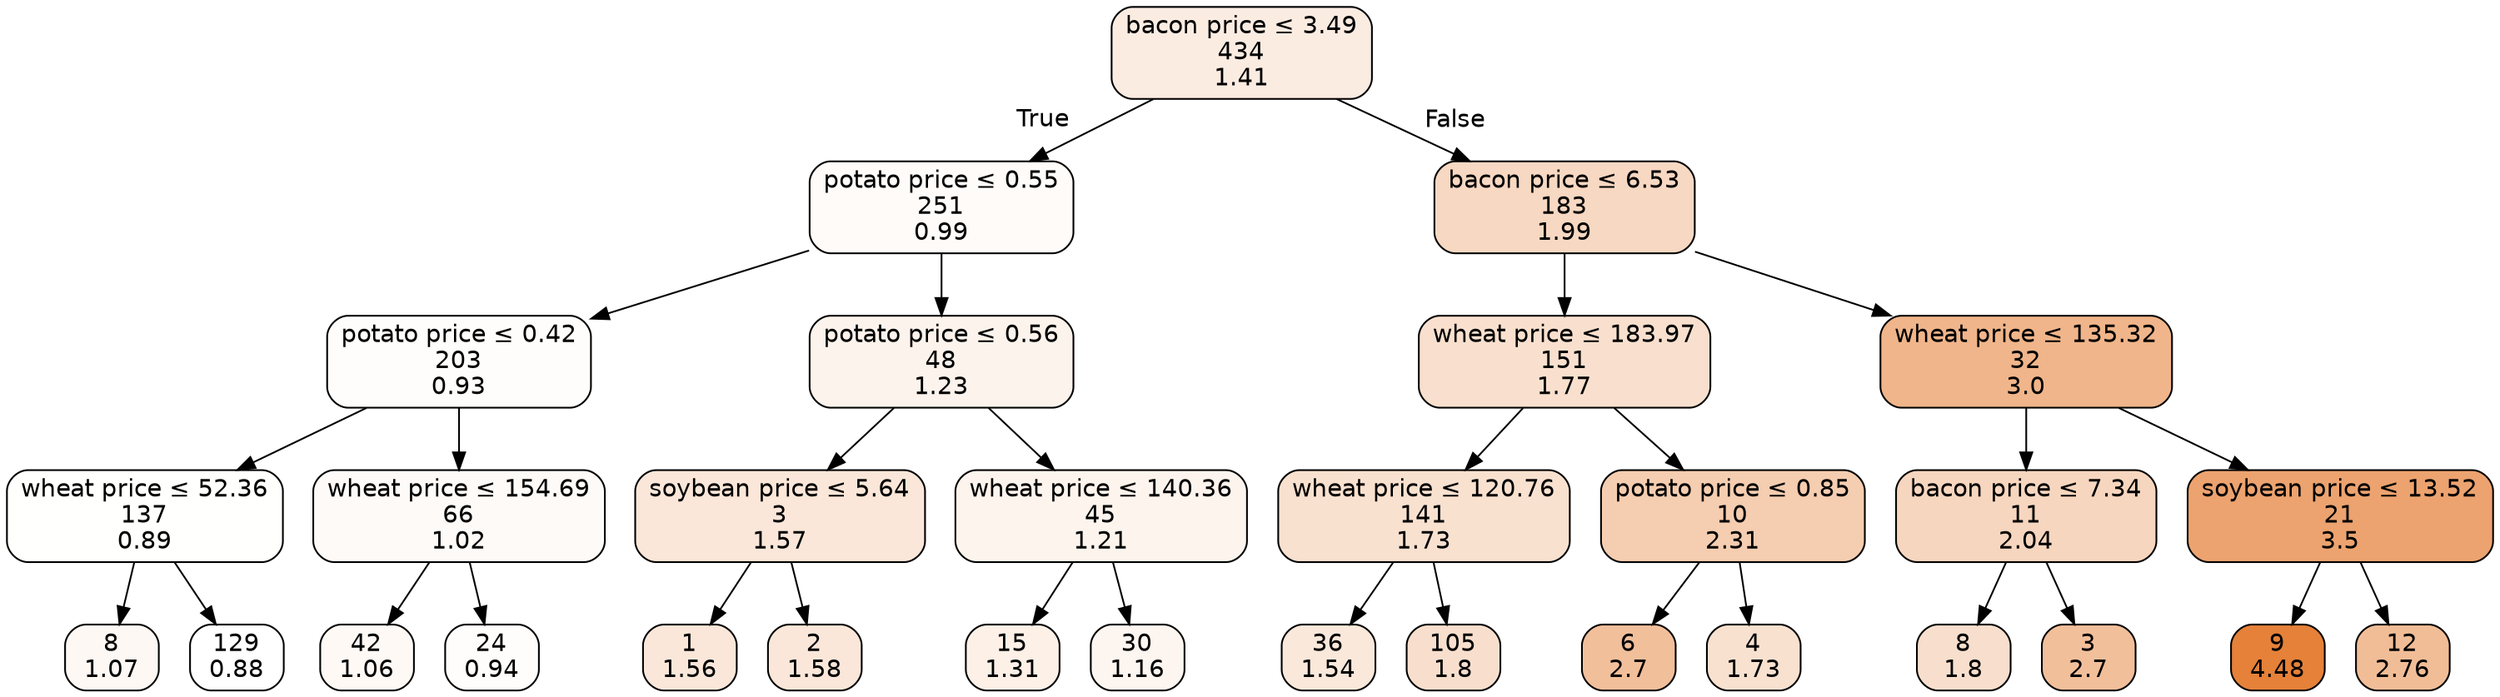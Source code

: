 digraph Tree {
node [shape=box, style="filled, rounded", color="black", fontname="helvetica"] ;
edge [fontname="helvetica"] ;
0 [label=<bacon price &le; 3.49<br/>434<br/>1.41>, fillcolor="#fbece2"] ;
1 [label=<potato price &le; 0.55<br/>251<br/>0.99>, fillcolor="#fefbf9"] ;
0 -> 1 [labeldistance=2.5, labelangle=45, headlabel="True"] ;
2 [label=<potato price &le; 0.42<br/>203<br/>0.93>, fillcolor="#fffdfc"] ;
1 -> 2 ;
3 [label=<wheat price &le; 52.36<br/>137<br/>0.89>, fillcolor="#fffffe"] ;
2 -> 3 ;
4 [label=<8<br/>1.07>, fillcolor="#fef8f5"] ;
3 -> 4 ;
5 [label=<129<br/>0.88>, fillcolor="#ffffff"] ;
3 -> 5 ;
6 [label=<wheat price &le; 154.69<br/>66<br/>1.02>, fillcolor="#fefaf7"] ;
2 -> 6 ;
7 [label=<42<br/>1.06>, fillcolor="#fef9f5"] ;
6 -> 7 ;
8 [label=<24<br/>0.94>, fillcolor="#fffdfc"] ;
6 -> 8 ;
9 [label=<potato price &le; 0.56<br/>48<br/>1.23>, fillcolor="#fcf3ec"] ;
1 -> 9 ;
10 [label=<soybean price &le; 5.64<br/>3<br/>1.57>, fillcolor="#fae7d9"] ;
9 -> 10 ;
11 [label=<1<br/>1.56>, fillcolor="#fae7da"] ;
10 -> 11 ;
12 [label=<2<br/>1.58>, fillcolor="#fae7d9"] ;
10 -> 12 ;
13 [label=<wheat price &le; 140.36<br/>45<br/>1.21>, fillcolor="#fdf4ed"] ;
9 -> 13 ;
14 [label=<15<br/>1.31>, fillcolor="#fcf0e7"] ;
13 -> 14 ;
15 [label=<30<br/>1.16>, fillcolor="#fdf5f0"] ;
13 -> 15 ;
16 [label=<bacon price &le; 6.53<br/>183<br/>1.99>, fillcolor="#f7d8c2"] ;
0 -> 16 [labeldistance=2.5, labelangle=-45, headlabel="False"] ;
17 [label=<wheat price &le; 183.97<br/>151<br/>1.77>, fillcolor="#f9e0ce"] ;
16 -> 17 ;
18 [label=<wheat price &le; 120.76<br/>141<br/>1.73>, fillcolor="#f9e1d0"] ;
17 -> 18 ;
19 [label=<36<br/>1.54>, fillcolor="#fae8db"] ;
18 -> 19 ;
20 [label=<105<br/>1.8>, fillcolor="#f8dfcd"] ;
18 -> 20 ;
21 [label=<potato price &le; 0.85<br/>10<br/>2.31>, fillcolor="#f5cdb0"] ;
17 -> 21 ;
22 [label=<6<br/>2.7>, fillcolor="#f2bf9b"] ;
21 -> 22 ;
23 [label=<4<br/>1.73>, fillcolor="#f9e1d0"] ;
21 -> 23 ;
24 [label=<wheat price &le; 135.32<br/>32<br/>3.0>, fillcolor="#f0b58a"] ;
16 -> 24 ;
25 [label=<bacon price &le; 7.34<br/>11<br/>2.04>, fillcolor="#f7d6bf"] ;
24 -> 25 ;
26 [label=<8<br/>1.8>, fillcolor="#f8dfcd"] ;
25 -> 26 ;
27 [label=<3<br/>2.7>, fillcolor="#f2bf9b"] ;
25 -> 27 ;
28 [label=<soybean price &le; 13.52<br/>21<br/>3.5>, fillcolor="#eca36f"] ;
24 -> 28 ;
29 [label=<9<br/>4.48>, fillcolor="#e58139"] ;
28 -> 29 ;
30 [label=<12<br/>2.76>, fillcolor="#f1bd97"] ;
28 -> 30 ;
}